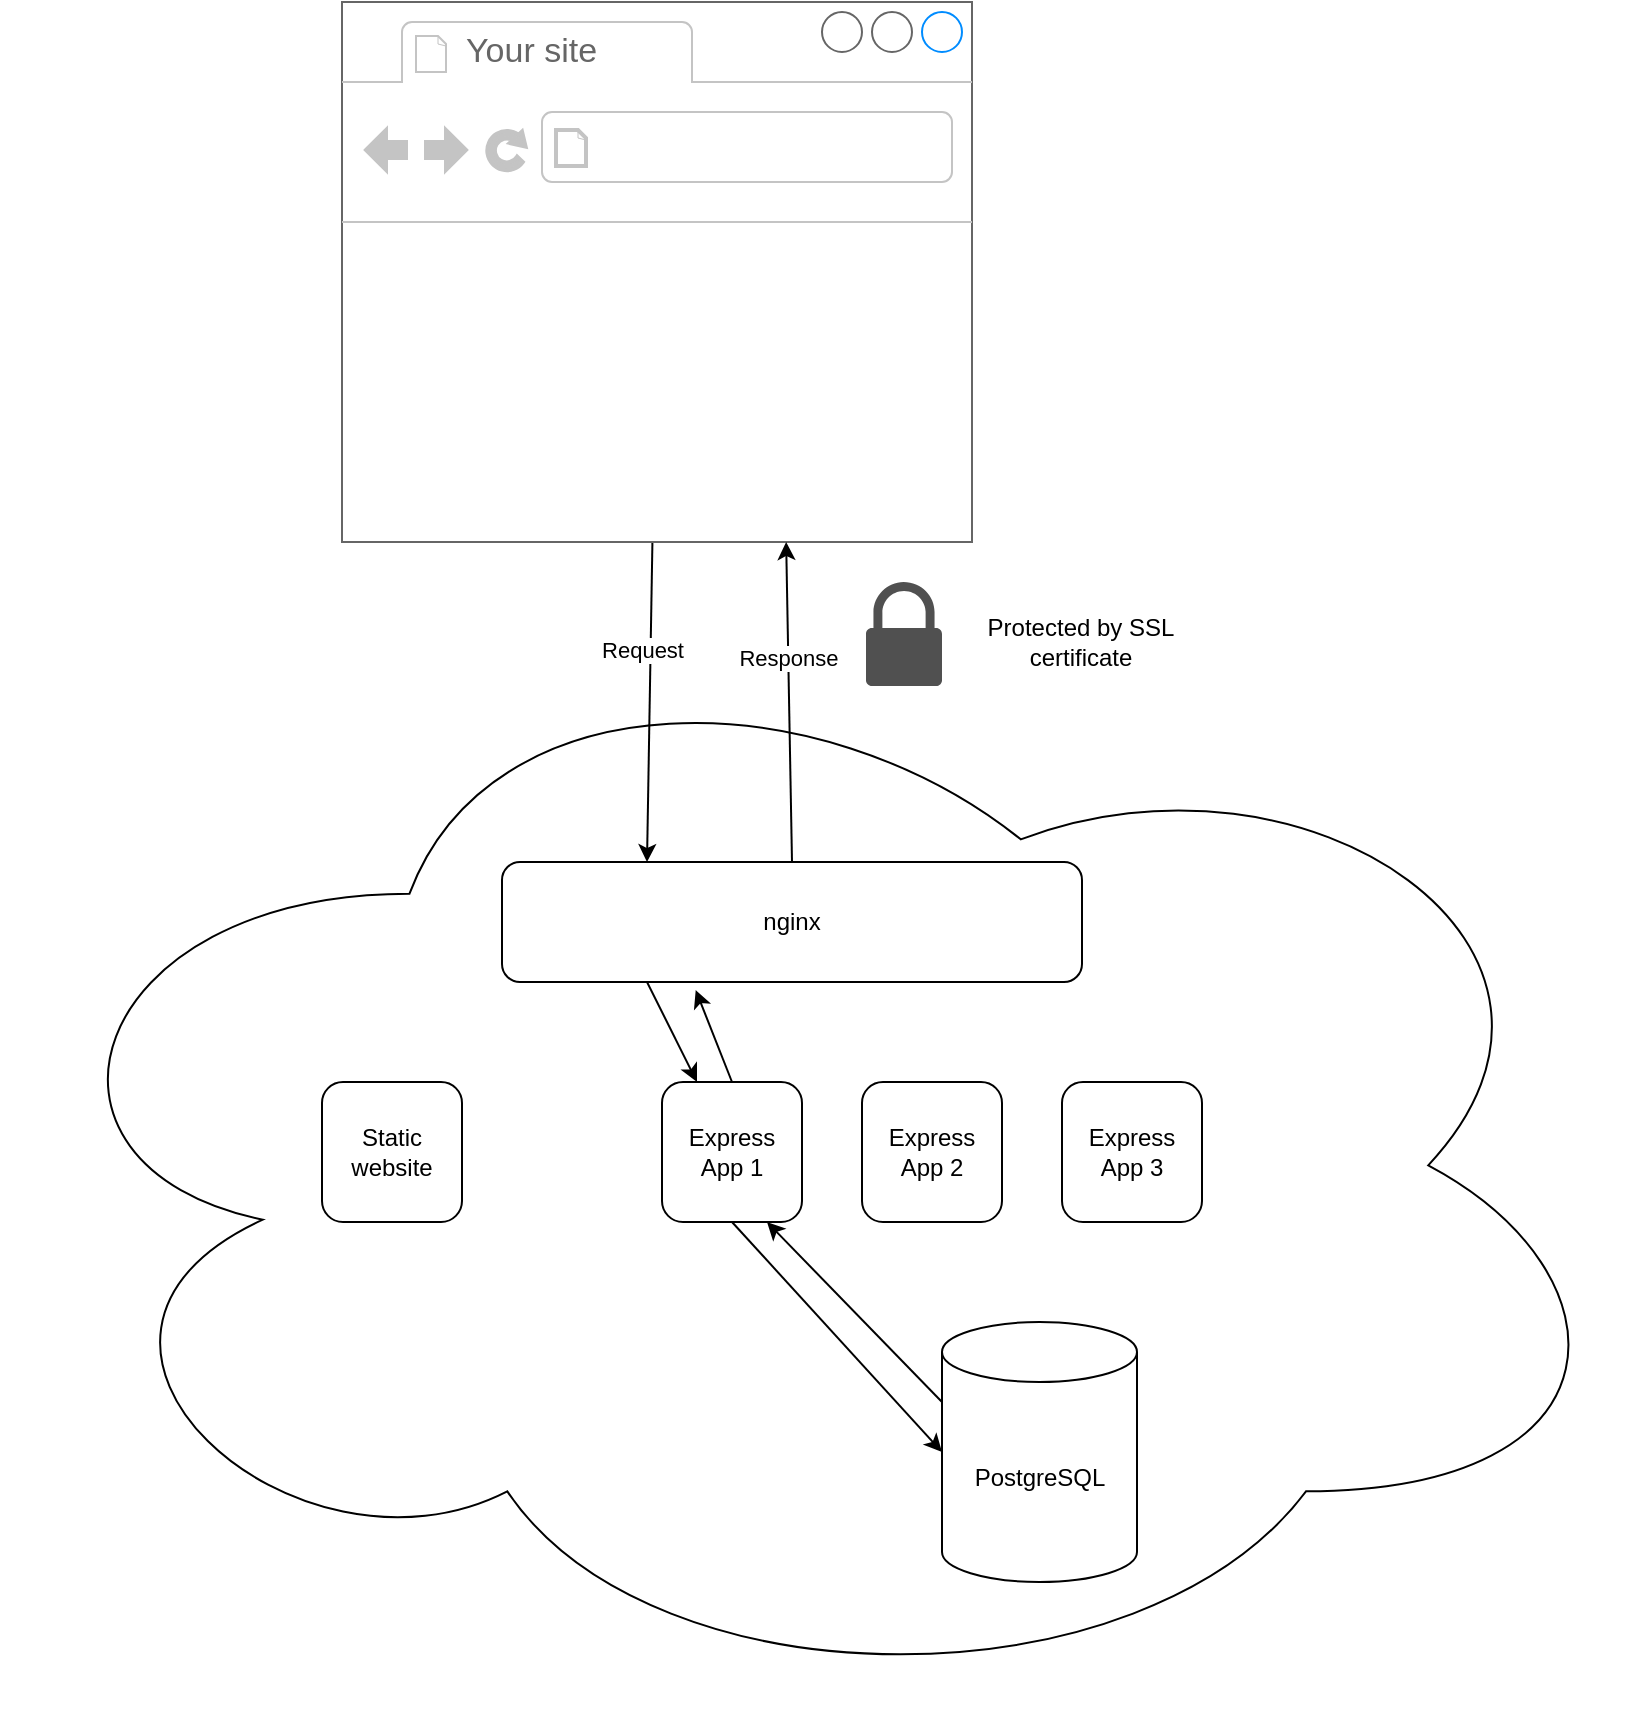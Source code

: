 <mxfile version="13.9.9" type="device"><diagram id="CW4njDrHxObwy5xfi4sQ" name="Page-1"><mxGraphModel dx="1102" dy="1000" grid="1" gridSize="10" guides="1" tooltips="1" connect="1" arrows="1" fold="1" page="1" pageScale="1" pageWidth="850" pageHeight="1100" math="0" shadow="0"><root><mxCell id="0"/><mxCell id="1" parent="0"/><mxCell id="ve6cC3oBxv4baEdKYRx1-4" value="" style="ellipse;shape=cloud;whiteSpace=wrap;html=1;" vertex="1" parent="1"><mxGeometry x="240" y="440" width="815" height="543.33" as="geometry"/></mxCell><mxCell id="ve6cC3oBxv4baEdKYRx1-17" style="edgeStyle=none;rounded=0;orthogonalLoop=1;jettySize=auto;html=1;entryX=0.25;entryY=0;entryDx=0;entryDy=0;" edge="1" parent="1" source="ve6cC3oBxv4baEdKYRx1-1" target="ve6cC3oBxv4baEdKYRx1-6"><mxGeometry relative="1" as="geometry"/></mxCell><mxCell id="ve6cC3oBxv4baEdKYRx1-19" value="Request" style="edgeLabel;html=1;align=center;verticalAlign=middle;resizable=0;points=[];" vertex="1" connectable="0" parent="ve6cC3oBxv4baEdKYRx1-17"><mxGeometry x="-0.326" y="3" relative="1" as="geometry"><mxPoint x="-7.3" as="offset"/></mxGeometry></mxCell><mxCell id="ve6cC3oBxv4baEdKYRx1-1" value="" style="strokeWidth=1;shadow=0;dashed=0;align=center;html=1;shape=mxgraph.mockup.containers.browserWindow;rSize=0;strokeColor=#666666;strokeColor2=#008cff;strokeColor3=#c4c4c4;mainText=,;recursiveResize=0;" vertex="1" parent="1"><mxGeometry x="410" y="130" width="315" height="270" as="geometry"/></mxCell><mxCell id="ve6cC3oBxv4baEdKYRx1-2" value="Your site" style="strokeWidth=1;shadow=0;dashed=0;align=center;html=1;shape=mxgraph.mockup.containers.anchor;fontSize=17;fontColor=#666666;align=left;" vertex="1" parent="ve6cC3oBxv4baEdKYRx1-1"><mxGeometry x="60" y="12" width="110" height="26" as="geometry"/></mxCell><mxCell id="ve6cC3oBxv4baEdKYRx1-23" style="edgeStyle=none;rounded=0;orthogonalLoop=1;jettySize=auto;html=1;exitX=0;exitY=0;exitDx=0;exitDy=40;exitPerimeter=0;entryX=0.75;entryY=1;entryDx=0;entryDy=0;" edge="1" parent="1" source="ve6cC3oBxv4baEdKYRx1-5" target="ve6cC3oBxv4baEdKYRx1-10"><mxGeometry relative="1" as="geometry"/></mxCell><mxCell id="ve6cC3oBxv4baEdKYRx1-5" value="PostgreSQL" style="shape=cylinder3;whiteSpace=wrap;html=1;boundedLbl=1;backgroundOutline=1;size=15;" vertex="1" parent="1"><mxGeometry x="710" y="790" width="97.5" height="130" as="geometry"/></mxCell><mxCell id="ve6cC3oBxv4baEdKYRx1-18" style="edgeStyle=none;rounded=0;orthogonalLoop=1;jettySize=auto;html=1;exitX=0.5;exitY=0;exitDx=0;exitDy=0;entryX=0.705;entryY=1;entryDx=0;entryDy=0;entryPerimeter=0;" edge="1" parent="1" source="ve6cC3oBxv4baEdKYRx1-6" target="ve6cC3oBxv4baEdKYRx1-1"><mxGeometry relative="1" as="geometry"/></mxCell><mxCell id="ve6cC3oBxv4baEdKYRx1-20" value="Response" style="edgeLabel;html=1;align=center;verticalAlign=middle;resizable=0;points=[];" vertex="1" connectable="0" parent="ve6cC3oBxv4baEdKYRx1-18"><mxGeometry x="0.275" relative="1" as="geometry"><mxPoint as="offset"/></mxGeometry></mxCell><mxCell id="ve6cC3oBxv4baEdKYRx1-21" style="edgeStyle=none;rounded=0;orthogonalLoop=1;jettySize=auto;html=1;exitX=0.25;exitY=1;exitDx=0;exitDy=0;" edge="1" parent="1" source="ve6cC3oBxv4baEdKYRx1-6" target="ve6cC3oBxv4baEdKYRx1-10"><mxGeometry relative="1" as="geometry"/></mxCell><mxCell id="ve6cC3oBxv4baEdKYRx1-6" value="nginx" style="rounded=1;whiteSpace=wrap;html=1;" vertex="1" parent="1"><mxGeometry x="490" y="560" width="290" height="60" as="geometry"/></mxCell><mxCell id="ve6cC3oBxv4baEdKYRx1-22" style="edgeStyle=none;rounded=0;orthogonalLoop=1;jettySize=auto;html=1;exitX=0.5;exitY=1;exitDx=0;exitDy=0;entryX=0;entryY=0.5;entryDx=0;entryDy=0;entryPerimeter=0;" edge="1" parent="1" source="ve6cC3oBxv4baEdKYRx1-10" target="ve6cC3oBxv4baEdKYRx1-5"><mxGeometry relative="1" as="geometry"/></mxCell><mxCell id="ve6cC3oBxv4baEdKYRx1-24" style="edgeStyle=none;rounded=0;orthogonalLoop=1;jettySize=auto;html=1;exitX=0.5;exitY=0;exitDx=0;exitDy=0;entryX=0.334;entryY=1.067;entryDx=0;entryDy=0;entryPerimeter=0;" edge="1" parent="1" source="ve6cC3oBxv4baEdKYRx1-10" target="ve6cC3oBxv4baEdKYRx1-6"><mxGeometry relative="1" as="geometry"/></mxCell><mxCell id="ve6cC3oBxv4baEdKYRx1-10" value="Express&lt;br&gt;App 1" style="rounded=1;whiteSpace=wrap;html=1;" vertex="1" parent="1"><mxGeometry x="570" y="670" width="70" height="70" as="geometry"/></mxCell><mxCell id="ve6cC3oBxv4baEdKYRx1-12" value="Express&lt;br&gt;App 2" style="rounded=1;whiteSpace=wrap;html=1;" vertex="1" parent="1"><mxGeometry x="670" y="670" width="70" height="70" as="geometry"/></mxCell><mxCell id="ve6cC3oBxv4baEdKYRx1-13" value="Express&lt;br&gt;App 3" style="rounded=1;whiteSpace=wrap;html=1;" vertex="1" parent="1"><mxGeometry x="770" y="670" width="70" height="70" as="geometry"/></mxCell><mxCell id="ve6cC3oBxv4baEdKYRx1-14" value="Static&lt;br&gt;website" style="rounded=1;whiteSpace=wrap;html=1;" vertex="1" parent="1"><mxGeometry x="400" y="670" width="70" height="70" as="geometry"/></mxCell><mxCell id="ve6cC3oBxv4baEdKYRx1-25" value="" style="pointerEvents=1;shadow=0;dashed=0;html=1;strokeColor=none;fillColor=#505050;labelPosition=center;verticalLabelPosition=bottom;verticalAlign=top;outlineConnect=0;align=center;shape=mxgraph.office.security.lock_protected;" vertex="1" parent="1"><mxGeometry x="672" y="420" width="38" height="52" as="geometry"/></mxCell><mxCell id="ve6cC3oBxv4baEdKYRx1-27" value="Protected by SSL certificate" style="text;html=1;strokeColor=none;fillColor=none;align=center;verticalAlign=middle;whiteSpace=wrap;rounded=0;" vertex="1" parent="1"><mxGeometry x="718.75" y="440" width="121.25" height="20" as="geometry"/></mxCell></root></mxGraphModel></diagram></mxfile>